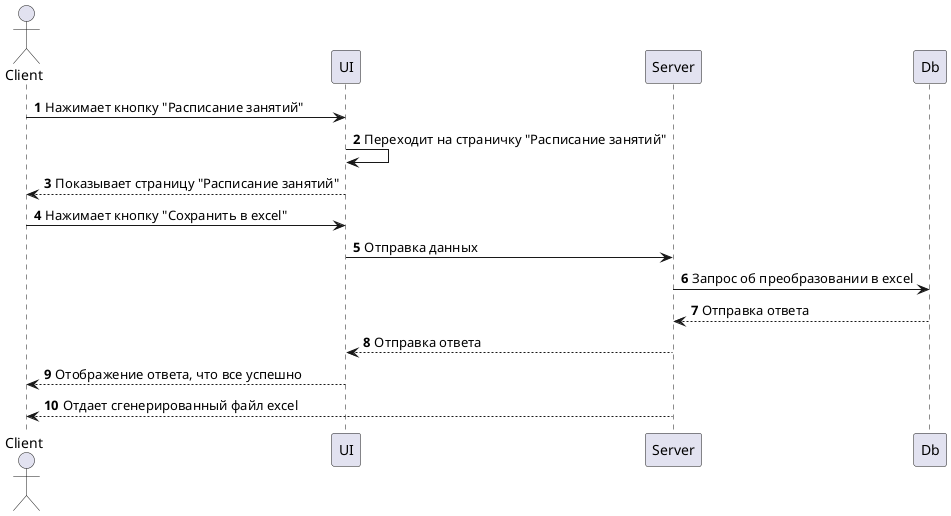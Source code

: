 @startuml Сохранение в excel
    autonumber

    actor Client
    
    participant UI
    participant Server
    participant Db

    Client -> UI: Нажимает кнопку "Расписание занятий"
    UI -> UI: Переходит на страничку "Расписание занятий"
    Client <-- UI: Показывает страницу "Расписание занятий"
    Client -> UI: Нажимает кнопку "Сохранить в excel"
    UI -> Server: Отправка данных
    Server -> Db: Запрос об преобразовании в excel
    Server <-- Db: Отправка ответа 
    UI <-- Server: Отправка ответа
    Client <-- UI: Отображение ответа, что все успешно
    Client <-- Server: Отдает сгенерированный файл excel
@enduml